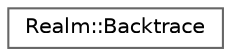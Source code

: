digraph "Graphical Class Hierarchy"
{
 // LATEX_PDF_SIZE
  bgcolor="transparent";
  edge [fontname=Helvetica,fontsize=10,labelfontname=Helvetica,labelfontsize=10];
  node [fontname=Helvetica,fontsize=10,shape=box,height=0.2,width=0.4];
  rankdir="LR";
  Node0 [id="Node000000",label="Realm::Backtrace",height=0.2,width=0.4,color="grey40", fillcolor="white", style="filled",URL="$classRealm_1_1Backtrace.html",tooltip=" "];
}
